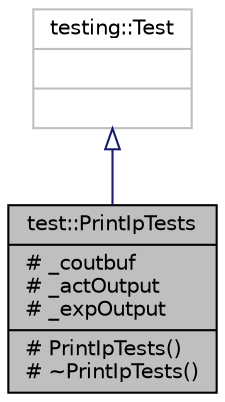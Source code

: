 digraph "test::PrintIpTests"
{
 // INTERACTIVE_SVG=YES
  edge [fontname="Helvetica",fontsize="10",labelfontname="Helvetica",labelfontsize="10"];
  node [fontname="Helvetica",fontsize="10",shape=record];
  Node0 [label="{test::PrintIpTests\n|# _coutbuf\l# _actOutput\l# _expOutput\l|# PrintIpTests()\l# ~PrintIpTests()\l}",height=0.2,width=0.4,color="black", fillcolor="grey75", style="filled", fontcolor="black"];
  Node1 -> Node0 [dir="back",color="midnightblue",fontsize="10",style="solid",arrowtail="onormal",fontname="Helvetica"];
  Node1 [label="{testing::Test\n||}",height=0.2,width=0.4,color="grey75", fillcolor="white", style="filled"];
}
